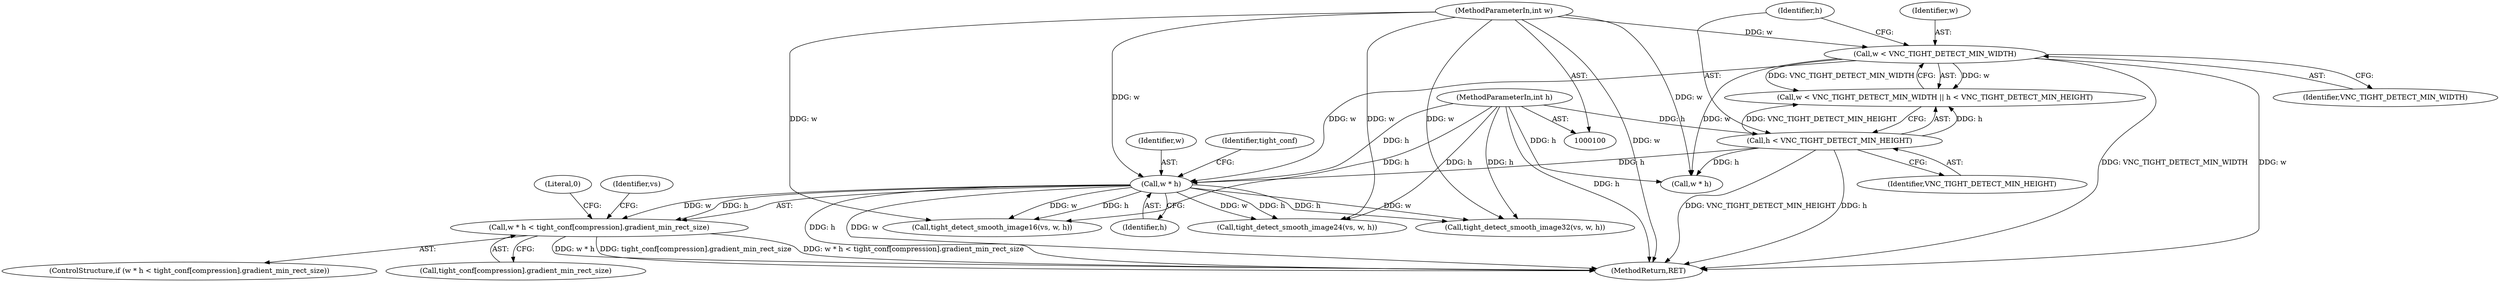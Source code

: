 digraph "0_qemu_9f64916da20eea67121d544698676295bbb105a7_4@array" {
"1000182" [label="(Call,w * h < tight_conf[compression].gradient_min_rect_size)"];
"1000183" [label="(Call,w * h)"];
"1000149" [label="(Call,w < VNC_TIGHT_DETECT_MIN_WIDTH)"];
"1000102" [label="(MethodParameterIn,int w)"];
"1000152" [label="(Call,h < VNC_TIGHT_DETECT_MIN_HEIGHT)"];
"1000103" [label="(MethodParameterIn,int h)"];
"1000193" [label="(Literal,0)"];
"1000212" [label="(Call,tight_detect_smooth_image24(vs, w, h))"];
"1000185" [label="(Identifier,h)"];
"1000248" [label="(Call,tight_detect_smooth_image32(vs, w, h))"];
"1000102" [label="(MethodParameterIn,int w)"];
"1000151" [label="(Identifier,VNC_TIGHT_DETECT_MIN_WIDTH)"];
"1000282" [label="(MethodReturn,RET)"];
"1000153" [label="(Identifier,h)"];
"1000152" [label="(Call,h < VNC_TIGHT_DETECT_MIN_HEIGHT)"];
"1000154" [label="(Identifier,VNC_TIGHT_DETECT_MIN_HEIGHT)"];
"1000149" [label="(Call,w < VNC_TIGHT_DETECT_MIN_WIDTH)"];
"1000148" [label="(Call,w < VNC_TIGHT_DETECT_MIN_WIDTH || h < VNC_TIGHT_DETECT_MIN_HEIGHT)"];
"1000150" [label="(Identifier,w)"];
"1000256" [label="(Call,tight_detect_smooth_image16(vs, w, h))"];
"1000103" [label="(MethodParameterIn,int h)"];
"1000188" [label="(Identifier,tight_conf)"];
"1000181" [label="(ControlStructure,if (w * h < tight_conf[compression].gradient_min_rect_size))"];
"1000172" [label="(Call,w * h)"];
"1000182" [label="(Call,w * h < tight_conf[compression].gradient_min_rect_size)"];
"1000183" [label="(Call,w * h)"];
"1000198" [label="(Identifier,vs)"];
"1000184" [label="(Identifier,w)"];
"1000186" [label="(Call,tight_conf[compression].gradient_min_rect_size)"];
"1000182" -> "1000181"  [label="AST: "];
"1000182" -> "1000186"  [label="CFG: "];
"1000183" -> "1000182"  [label="AST: "];
"1000186" -> "1000182"  [label="AST: "];
"1000193" -> "1000182"  [label="CFG: "];
"1000198" -> "1000182"  [label="CFG: "];
"1000182" -> "1000282"  [label="DDG: tight_conf[compression].gradient_min_rect_size"];
"1000182" -> "1000282"  [label="DDG: w * h < tight_conf[compression].gradient_min_rect_size"];
"1000182" -> "1000282"  [label="DDG: w * h"];
"1000183" -> "1000182"  [label="DDG: w"];
"1000183" -> "1000182"  [label="DDG: h"];
"1000183" -> "1000185"  [label="CFG: "];
"1000184" -> "1000183"  [label="AST: "];
"1000185" -> "1000183"  [label="AST: "];
"1000188" -> "1000183"  [label="CFG: "];
"1000183" -> "1000282"  [label="DDG: h"];
"1000183" -> "1000282"  [label="DDG: w"];
"1000149" -> "1000183"  [label="DDG: w"];
"1000102" -> "1000183"  [label="DDG: w"];
"1000152" -> "1000183"  [label="DDG: h"];
"1000103" -> "1000183"  [label="DDG: h"];
"1000183" -> "1000212"  [label="DDG: w"];
"1000183" -> "1000212"  [label="DDG: h"];
"1000183" -> "1000248"  [label="DDG: w"];
"1000183" -> "1000248"  [label="DDG: h"];
"1000183" -> "1000256"  [label="DDG: w"];
"1000183" -> "1000256"  [label="DDG: h"];
"1000149" -> "1000148"  [label="AST: "];
"1000149" -> "1000151"  [label="CFG: "];
"1000150" -> "1000149"  [label="AST: "];
"1000151" -> "1000149"  [label="AST: "];
"1000153" -> "1000149"  [label="CFG: "];
"1000148" -> "1000149"  [label="CFG: "];
"1000149" -> "1000282"  [label="DDG: VNC_TIGHT_DETECT_MIN_WIDTH"];
"1000149" -> "1000282"  [label="DDG: w"];
"1000149" -> "1000148"  [label="DDG: w"];
"1000149" -> "1000148"  [label="DDG: VNC_TIGHT_DETECT_MIN_WIDTH"];
"1000102" -> "1000149"  [label="DDG: w"];
"1000149" -> "1000172"  [label="DDG: w"];
"1000102" -> "1000100"  [label="AST: "];
"1000102" -> "1000282"  [label="DDG: w"];
"1000102" -> "1000172"  [label="DDG: w"];
"1000102" -> "1000212"  [label="DDG: w"];
"1000102" -> "1000248"  [label="DDG: w"];
"1000102" -> "1000256"  [label="DDG: w"];
"1000152" -> "1000148"  [label="AST: "];
"1000152" -> "1000154"  [label="CFG: "];
"1000153" -> "1000152"  [label="AST: "];
"1000154" -> "1000152"  [label="AST: "];
"1000148" -> "1000152"  [label="CFG: "];
"1000152" -> "1000282"  [label="DDG: h"];
"1000152" -> "1000282"  [label="DDG: VNC_TIGHT_DETECT_MIN_HEIGHT"];
"1000152" -> "1000148"  [label="DDG: h"];
"1000152" -> "1000148"  [label="DDG: VNC_TIGHT_DETECT_MIN_HEIGHT"];
"1000103" -> "1000152"  [label="DDG: h"];
"1000152" -> "1000172"  [label="DDG: h"];
"1000103" -> "1000100"  [label="AST: "];
"1000103" -> "1000282"  [label="DDG: h"];
"1000103" -> "1000172"  [label="DDG: h"];
"1000103" -> "1000212"  [label="DDG: h"];
"1000103" -> "1000248"  [label="DDG: h"];
"1000103" -> "1000256"  [label="DDG: h"];
}
